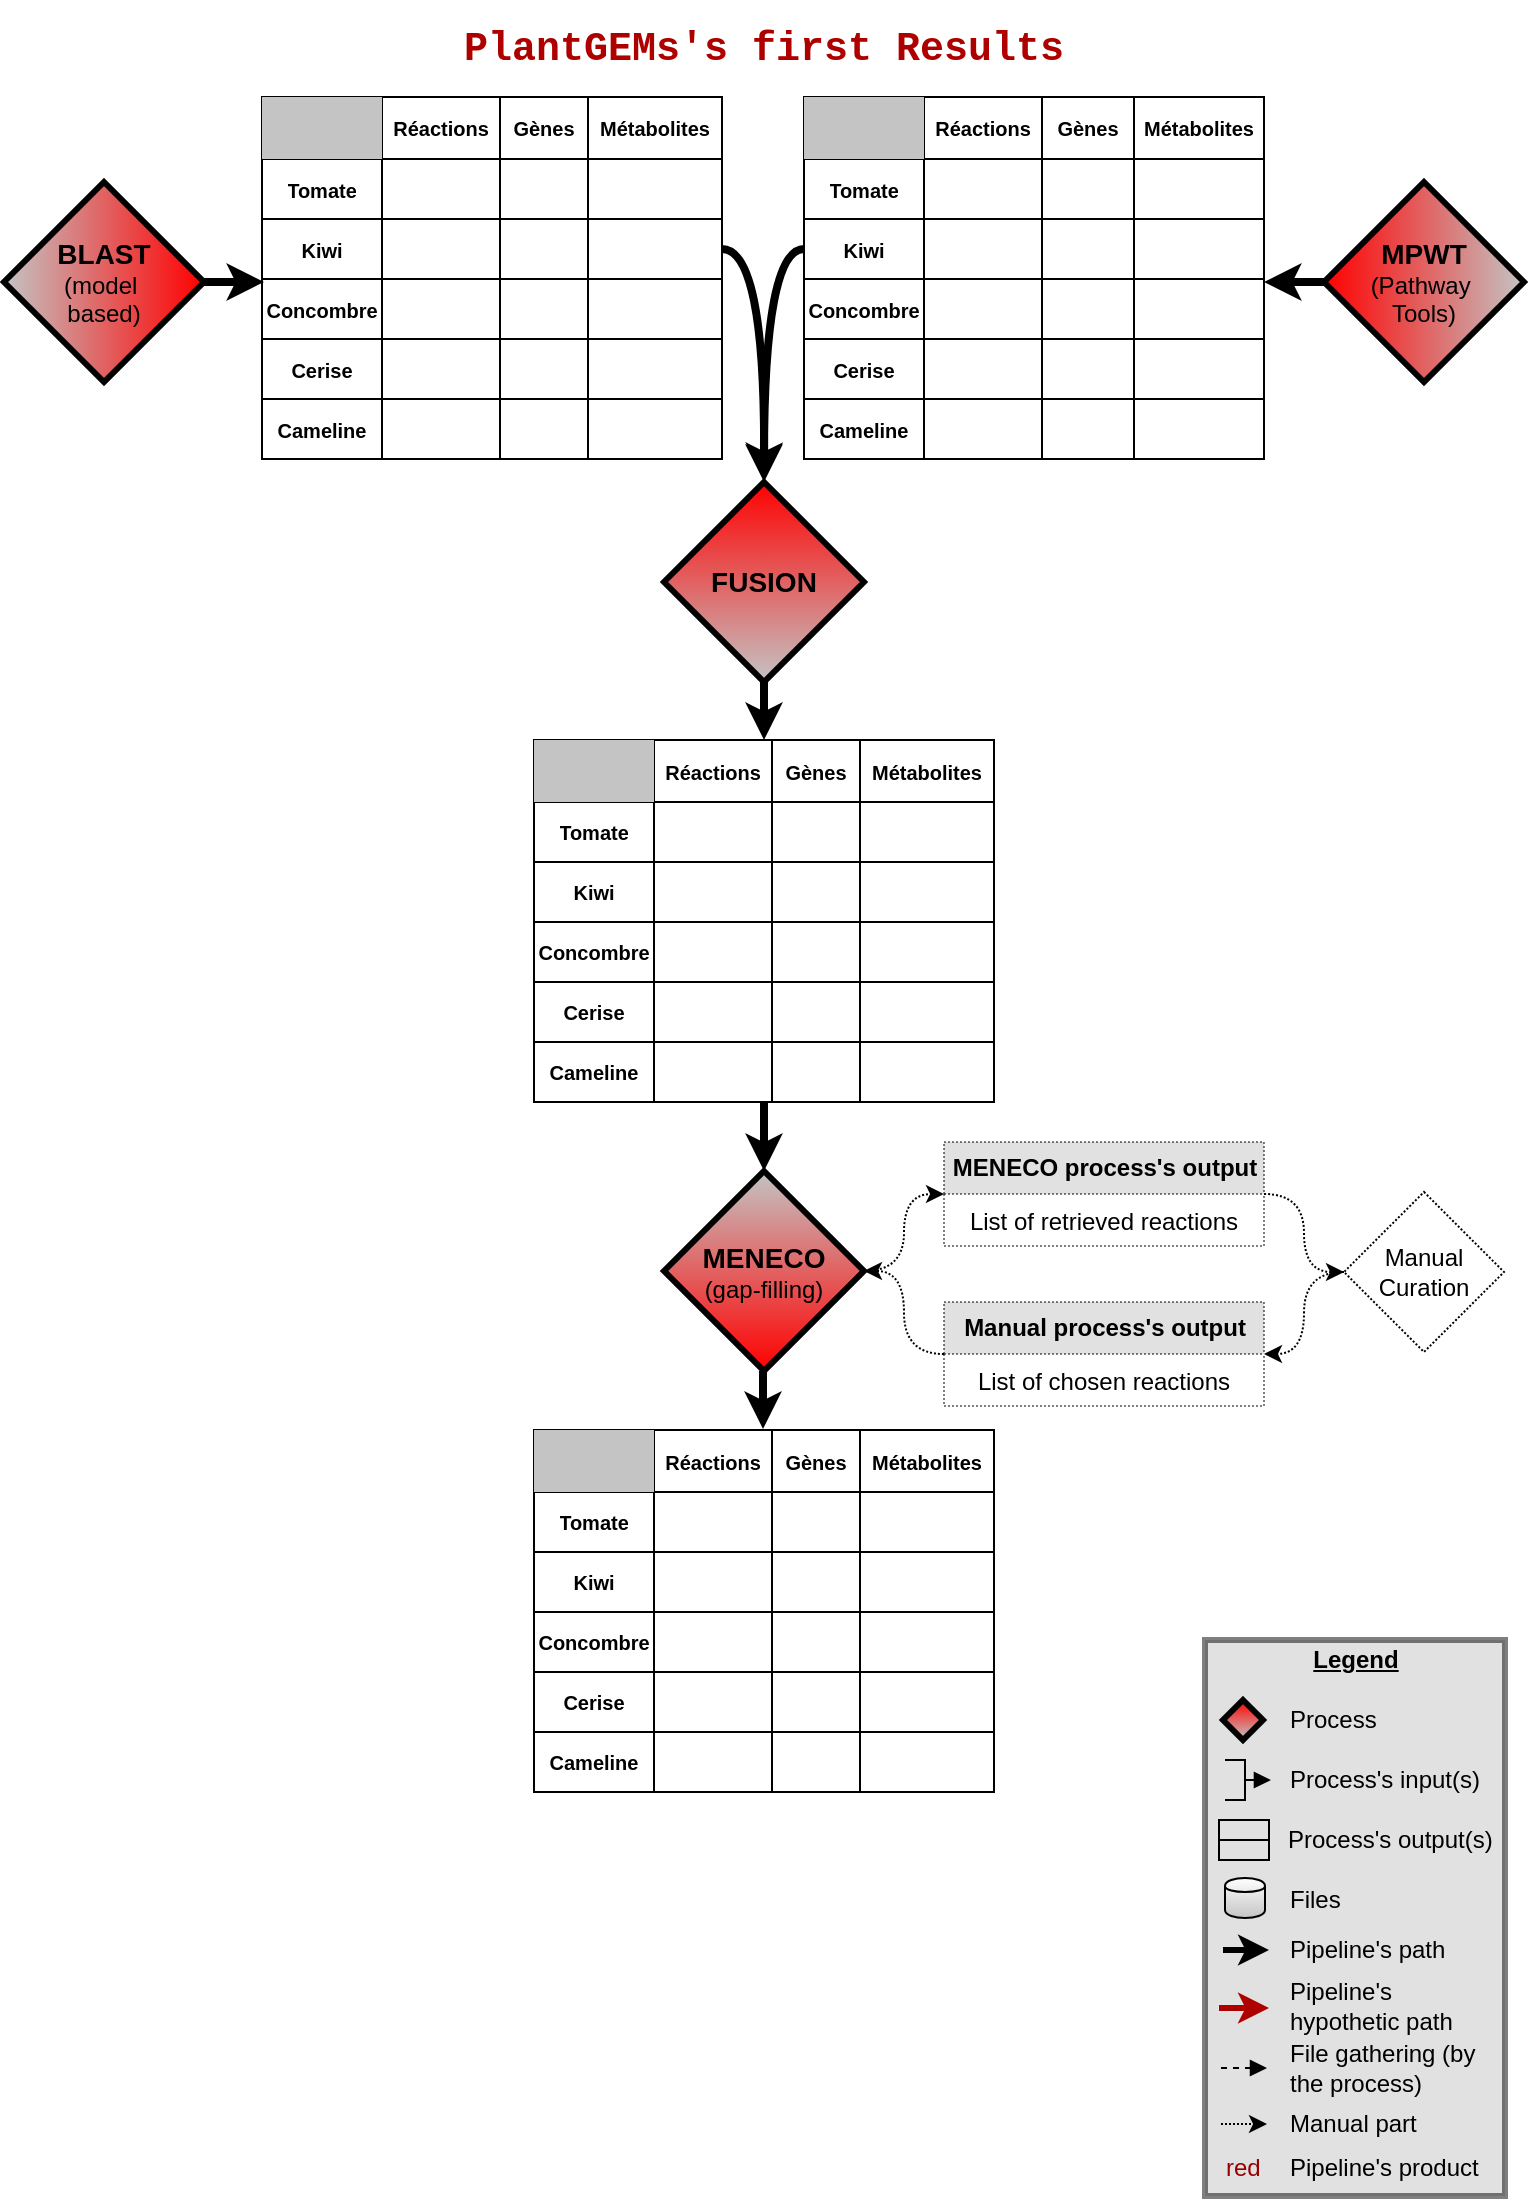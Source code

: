 <mxfile version="13.6.4" type="github">
  <diagram id="JveY3QWZHjiY71MnFOfb" name="Page-1">
    <mxGraphModel dx="1422" dy="723" grid="1" gridSize="10" guides="1" tooltips="1" connect="1" arrows="1" fold="1" page="1" pageScale="1" pageWidth="827" pageHeight="1169" math="0" shadow="0">
      <root>
        <mxCell id="0" />
        <mxCell id="1" parent="0" />
        <mxCell id="GCRvmyEsP8-aKzz3nm86-93" value="" style="shape=table;html=1;whiteSpace=wrap;startSize=0;container=1;collapsible=0;childLayout=tableLayout;fontSize=10;fontStyle=1" vertex="1" parent="1">
          <mxGeometry x="169" y="58.5" width="230" height="181" as="geometry" />
        </mxCell>
        <mxCell id="GCRvmyEsP8-aKzz3nm86-94" value="" style="shape=partialRectangle;html=1;whiteSpace=wrap;collapsible=0;dropTarget=0;pointerEvents=0;fillColor=none;top=0;left=0;bottom=0;right=0;points=[[0,0.5],[1,0.5]];portConstraint=eastwest;fontSize=10;fontStyle=1" vertex="1" parent="GCRvmyEsP8-aKzz3nm86-93">
          <mxGeometry width="230" height="31" as="geometry" />
        </mxCell>
        <mxCell id="GCRvmyEsP8-aKzz3nm86-95" value="" style="shape=partialRectangle;html=1;whiteSpace=wrap;connectable=0;overflow=hidden;top=0;left=0;bottom=0;right=0;fillColor=#C4C4C4;fontSize=10;fontStyle=1" vertex="1" parent="GCRvmyEsP8-aKzz3nm86-94">
          <mxGeometry width="60" height="31" as="geometry" />
        </mxCell>
        <mxCell id="GCRvmyEsP8-aKzz3nm86-96" value="Réactions" style="shape=partialRectangle;html=1;whiteSpace=wrap;connectable=0;overflow=hidden;fillColor=none;top=0;left=0;bottom=0;right=0;fontSize=10;fontStyle=1" vertex="1" parent="GCRvmyEsP8-aKzz3nm86-94">
          <mxGeometry x="60" width="59" height="31" as="geometry" />
        </mxCell>
        <mxCell id="GCRvmyEsP8-aKzz3nm86-97" value="Gènes" style="shape=partialRectangle;html=1;whiteSpace=wrap;connectable=0;overflow=hidden;fillColor=none;top=0;left=0;bottom=0;right=0;fontSize=10;fontStyle=1" vertex="1" parent="GCRvmyEsP8-aKzz3nm86-94">
          <mxGeometry x="119" width="44" height="31" as="geometry" />
        </mxCell>
        <mxCell id="GCRvmyEsP8-aKzz3nm86-98" value="Métabolites" style="shape=partialRectangle;html=1;whiteSpace=wrap;connectable=0;overflow=hidden;fillColor=none;top=0;left=0;bottom=0;right=0;fontSize=10;fontStyle=1" vertex="1" parent="GCRvmyEsP8-aKzz3nm86-94">
          <mxGeometry x="163" width="67" height="31" as="geometry" />
        </mxCell>
        <mxCell id="GCRvmyEsP8-aKzz3nm86-99" value="" style="shape=partialRectangle;html=1;whiteSpace=wrap;collapsible=0;dropTarget=0;pointerEvents=0;fillColor=none;top=0;left=0;bottom=0;right=0;points=[[0,0.5],[1,0.5]];portConstraint=eastwest;fontSize=10;fontStyle=1" vertex="1" parent="GCRvmyEsP8-aKzz3nm86-93">
          <mxGeometry y="31" width="230" height="30" as="geometry" />
        </mxCell>
        <mxCell id="GCRvmyEsP8-aKzz3nm86-100" value="Tomate" style="shape=partialRectangle;html=1;whiteSpace=wrap;connectable=0;overflow=hidden;fillColor=none;top=0;left=0;bottom=0;right=0;fontSize=10;fontStyle=1" vertex="1" parent="GCRvmyEsP8-aKzz3nm86-99">
          <mxGeometry width="60" height="30" as="geometry" />
        </mxCell>
        <mxCell id="GCRvmyEsP8-aKzz3nm86-101" value="" style="shape=partialRectangle;html=1;whiteSpace=wrap;connectable=0;overflow=hidden;fillColor=none;top=0;left=0;bottom=0;right=0;fontSize=10;fontStyle=1" vertex="1" parent="GCRvmyEsP8-aKzz3nm86-99">
          <mxGeometry x="60" width="59" height="30" as="geometry" />
        </mxCell>
        <mxCell id="GCRvmyEsP8-aKzz3nm86-102" value="" style="shape=partialRectangle;html=1;whiteSpace=wrap;connectable=0;overflow=hidden;fillColor=none;top=0;left=0;bottom=0;right=0;fontSize=10;fontStyle=1" vertex="1" parent="GCRvmyEsP8-aKzz3nm86-99">
          <mxGeometry x="119" width="44" height="30" as="geometry" />
        </mxCell>
        <mxCell id="GCRvmyEsP8-aKzz3nm86-103" value="" style="shape=partialRectangle;html=1;whiteSpace=wrap;connectable=0;overflow=hidden;fillColor=none;top=0;left=0;bottom=0;right=0;fontSize=10;fontStyle=1" vertex="1" parent="GCRvmyEsP8-aKzz3nm86-99">
          <mxGeometry x="163" width="67" height="30" as="geometry" />
        </mxCell>
        <mxCell id="GCRvmyEsP8-aKzz3nm86-104" value="" style="shape=partialRectangle;html=1;whiteSpace=wrap;collapsible=0;dropTarget=0;pointerEvents=0;fillColor=none;top=0;left=0;bottom=0;right=0;points=[[0,0.5],[1,0.5]];portConstraint=eastwest;fontSize=10;fontStyle=1" vertex="1" parent="GCRvmyEsP8-aKzz3nm86-93">
          <mxGeometry y="61" width="230" height="30" as="geometry" />
        </mxCell>
        <mxCell id="GCRvmyEsP8-aKzz3nm86-105" value="Kiwi" style="shape=partialRectangle;html=1;whiteSpace=wrap;connectable=0;overflow=hidden;fillColor=none;top=0;left=0;bottom=0;right=0;fontSize=10;fontStyle=1" vertex="1" parent="GCRvmyEsP8-aKzz3nm86-104">
          <mxGeometry width="60" height="30" as="geometry" />
        </mxCell>
        <mxCell id="GCRvmyEsP8-aKzz3nm86-106" value="" style="shape=partialRectangle;html=1;whiteSpace=wrap;connectable=0;overflow=hidden;fillColor=none;top=0;left=0;bottom=0;right=0;fontSize=10;fontStyle=1" vertex="1" parent="GCRvmyEsP8-aKzz3nm86-104">
          <mxGeometry x="60" width="59" height="30" as="geometry" />
        </mxCell>
        <mxCell id="GCRvmyEsP8-aKzz3nm86-107" value="" style="shape=partialRectangle;html=1;whiteSpace=wrap;connectable=0;overflow=hidden;fillColor=none;top=0;left=0;bottom=0;right=0;fontSize=10;fontStyle=1" vertex="1" parent="GCRvmyEsP8-aKzz3nm86-104">
          <mxGeometry x="119" width="44" height="30" as="geometry" />
        </mxCell>
        <mxCell id="GCRvmyEsP8-aKzz3nm86-108" value="" style="shape=partialRectangle;html=1;whiteSpace=wrap;connectable=0;overflow=hidden;fillColor=none;top=0;left=0;bottom=0;right=0;fontSize=10;fontStyle=1" vertex="1" parent="GCRvmyEsP8-aKzz3nm86-104">
          <mxGeometry x="163" width="67" height="30" as="geometry" />
        </mxCell>
        <mxCell id="GCRvmyEsP8-aKzz3nm86-109" value="" style="shape=partialRectangle;html=1;whiteSpace=wrap;collapsible=0;dropTarget=0;pointerEvents=0;fillColor=none;top=0;left=0;bottom=0;right=0;points=[[0,0.5],[1,0.5]];portConstraint=eastwest;fontSize=10;fontStyle=1" vertex="1" parent="GCRvmyEsP8-aKzz3nm86-93">
          <mxGeometry y="91" width="230" height="30" as="geometry" />
        </mxCell>
        <mxCell id="GCRvmyEsP8-aKzz3nm86-110" value="Concombre" style="shape=partialRectangle;html=1;whiteSpace=wrap;connectable=0;overflow=hidden;fillColor=none;top=0;left=0;bottom=0;right=0;fontSize=10;fontStyle=1" vertex="1" parent="GCRvmyEsP8-aKzz3nm86-109">
          <mxGeometry width="60" height="30" as="geometry" />
        </mxCell>
        <mxCell id="GCRvmyEsP8-aKzz3nm86-111" value="" style="shape=partialRectangle;html=1;whiteSpace=wrap;connectable=0;overflow=hidden;fillColor=none;top=0;left=0;bottom=0;right=0;fontSize=10;fontStyle=1" vertex="1" parent="GCRvmyEsP8-aKzz3nm86-109">
          <mxGeometry x="60" width="59" height="30" as="geometry" />
        </mxCell>
        <mxCell id="GCRvmyEsP8-aKzz3nm86-112" value="" style="shape=partialRectangle;html=1;whiteSpace=wrap;connectable=0;overflow=hidden;fillColor=none;top=0;left=0;bottom=0;right=0;fontSize=10;fontStyle=1" vertex="1" parent="GCRvmyEsP8-aKzz3nm86-109">
          <mxGeometry x="119" width="44" height="30" as="geometry" />
        </mxCell>
        <mxCell id="GCRvmyEsP8-aKzz3nm86-113" value="" style="shape=partialRectangle;html=1;whiteSpace=wrap;connectable=0;overflow=hidden;fillColor=none;top=0;left=0;bottom=0;right=0;fontSize=10;fontStyle=1" vertex="1" parent="GCRvmyEsP8-aKzz3nm86-109">
          <mxGeometry x="163" width="67" height="30" as="geometry" />
        </mxCell>
        <mxCell id="GCRvmyEsP8-aKzz3nm86-114" value="" style="shape=partialRectangle;html=1;whiteSpace=wrap;collapsible=0;dropTarget=0;pointerEvents=0;fillColor=none;top=0;left=0;bottom=0;right=0;points=[[0,0.5],[1,0.5]];portConstraint=eastwest;fontSize=10;fontStyle=1" vertex="1" parent="GCRvmyEsP8-aKzz3nm86-93">
          <mxGeometry y="121" width="230" height="30" as="geometry" />
        </mxCell>
        <mxCell id="GCRvmyEsP8-aKzz3nm86-115" value="Cerise" style="shape=partialRectangle;html=1;whiteSpace=wrap;connectable=0;overflow=hidden;fillColor=none;top=0;left=0;bottom=0;right=0;fontSize=10;fontStyle=1" vertex="1" parent="GCRvmyEsP8-aKzz3nm86-114">
          <mxGeometry width="60" height="30" as="geometry" />
        </mxCell>
        <mxCell id="GCRvmyEsP8-aKzz3nm86-116" value="" style="shape=partialRectangle;html=1;whiteSpace=wrap;connectable=0;overflow=hidden;fillColor=none;top=0;left=0;bottom=0;right=0;fontSize=10;fontStyle=1" vertex="1" parent="GCRvmyEsP8-aKzz3nm86-114">
          <mxGeometry x="60" width="59" height="30" as="geometry" />
        </mxCell>
        <mxCell id="GCRvmyEsP8-aKzz3nm86-117" value="" style="shape=partialRectangle;html=1;whiteSpace=wrap;connectable=0;overflow=hidden;fillColor=none;top=0;left=0;bottom=0;right=0;fontSize=10;fontStyle=1" vertex="1" parent="GCRvmyEsP8-aKzz3nm86-114">
          <mxGeometry x="119" width="44" height="30" as="geometry" />
        </mxCell>
        <mxCell id="GCRvmyEsP8-aKzz3nm86-118" value="" style="shape=partialRectangle;html=1;whiteSpace=wrap;connectable=0;overflow=hidden;fillColor=none;top=0;left=0;bottom=0;right=0;fontSize=10;fontStyle=1" vertex="1" parent="GCRvmyEsP8-aKzz3nm86-114">
          <mxGeometry x="163" width="67" height="30" as="geometry" />
        </mxCell>
        <mxCell id="GCRvmyEsP8-aKzz3nm86-119" value="" style="shape=partialRectangle;html=1;whiteSpace=wrap;collapsible=0;dropTarget=0;pointerEvents=0;fillColor=none;top=0;left=0;bottom=0;right=0;points=[[0,0.5],[1,0.5]];portConstraint=eastwest;fontSize=10;fontStyle=1" vertex="1" parent="GCRvmyEsP8-aKzz3nm86-93">
          <mxGeometry y="151" width="230" height="30" as="geometry" />
        </mxCell>
        <mxCell id="GCRvmyEsP8-aKzz3nm86-120" value="Cameline" style="shape=partialRectangle;html=1;whiteSpace=wrap;connectable=0;overflow=hidden;fillColor=none;top=0;left=0;bottom=0;right=0;fontSize=10;fontStyle=1" vertex="1" parent="GCRvmyEsP8-aKzz3nm86-119">
          <mxGeometry width="60" height="30" as="geometry" />
        </mxCell>
        <mxCell id="GCRvmyEsP8-aKzz3nm86-121" value="" style="shape=partialRectangle;html=1;whiteSpace=wrap;connectable=0;overflow=hidden;fillColor=none;top=0;left=0;bottom=0;right=0;fontSize=10;fontStyle=1" vertex="1" parent="GCRvmyEsP8-aKzz3nm86-119">
          <mxGeometry x="60" width="59" height="30" as="geometry" />
        </mxCell>
        <mxCell id="GCRvmyEsP8-aKzz3nm86-122" value="" style="shape=partialRectangle;html=1;whiteSpace=wrap;connectable=0;overflow=hidden;fillColor=none;top=0;left=0;bottom=0;right=0;fontSize=10;fontStyle=1" vertex="1" parent="GCRvmyEsP8-aKzz3nm86-119">
          <mxGeometry x="119" width="44" height="30" as="geometry" />
        </mxCell>
        <mxCell id="GCRvmyEsP8-aKzz3nm86-123" value="" style="shape=partialRectangle;html=1;whiteSpace=wrap;connectable=0;overflow=hidden;fillColor=none;top=0;left=0;bottom=0;right=0;fontSize=10;fontStyle=1" vertex="1" parent="GCRvmyEsP8-aKzz3nm86-119">
          <mxGeometry x="163" width="67" height="30" as="geometry" />
        </mxCell>
        <mxCell id="GCRvmyEsP8-aKzz3nm86-155" value="" style="shape=table;html=1;whiteSpace=wrap;startSize=0;container=1;collapsible=0;childLayout=tableLayout;fontSize=10;fontStyle=1" vertex="1" parent="1">
          <mxGeometry x="440" y="58.5" width="230" height="181" as="geometry" />
        </mxCell>
        <mxCell id="GCRvmyEsP8-aKzz3nm86-156" value="" style="shape=partialRectangle;html=1;whiteSpace=wrap;collapsible=0;dropTarget=0;pointerEvents=0;fillColor=none;top=0;left=0;bottom=0;right=0;points=[[0,0.5],[1,0.5]];portConstraint=eastwest;fontSize=10;fontStyle=1" vertex="1" parent="GCRvmyEsP8-aKzz3nm86-155">
          <mxGeometry width="230" height="31" as="geometry" />
        </mxCell>
        <mxCell id="GCRvmyEsP8-aKzz3nm86-157" value="" style="shape=partialRectangle;html=1;whiteSpace=wrap;connectable=0;overflow=hidden;top=0;left=0;bottom=0;right=0;fillColor=#C4C4C4;fontSize=10;fontStyle=1" vertex="1" parent="GCRvmyEsP8-aKzz3nm86-156">
          <mxGeometry width="60" height="31" as="geometry" />
        </mxCell>
        <mxCell id="GCRvmyEsP8-aKzz3nm86-158" value="Réactions" style="shape=partialRectangle;html=1;whiteSpace=wrap;connectable=0;overflow=hidden;fillColor=none;top=0;left=0;bottom=0;right=0;fontSize=10;fontStyle=1" vertex="1" parent="GCRvmyEsP8-aKzz3nm86-156">
          <mxGeometry x="60" width="59" height="31" as="geometry" />
        </mxCell>
        <mxCell id="GCRvmyEsP8-aKzz3nm86-159" value="Gènes" style="shape=partialRectangle;html=1;whiteSpace=wrap;connectable=0;overflow=hidden;fillColor=none;top=0;left=0;bottom=0;right=0;fontSize=10;fontStyle=1" vertex="1" parent="GCRvmyEsP8-aKzz3nm86-156">
          <mxGeometry x="119" width="46" height="31" as="geometry" />
        </mxCell>
        <mxCell id="GCRvmyEsP8-aKzz3nm86-160" value="Métabolites" style="shape=partialRectangle;html=1;whiteSpace=wrap;connectable=0;overflow=hidden;fillColor=none;top=0;left=0;bottom=0;right=0;fontSize=10;fontStyle=1" vertex="1" parent="GCRvmyEsP8-aKzz3nm86-156">
          <mxGeometry x="165" width="65" height="31" as="geometry" />
        </mxCell>
        <mxCell id="GCRvmyEsP8-aKzz3nm86-161" value="" style="shape=partialRectangle;html=1;whiteSpace=wrap;collapsible=0;dropTarget=0;pointerEvents=0;fillColor=none;top=0;left=0;bottom=0;right=0;points=[[0,0.5],[1,0.5]];portConstraint=eastwest;fontSize=10;fontStyle=1" vertex="1" parent="GCRvmyEsP8-aKzz3nm86-155">
          <mxGeometry y="31" width="230" height="30" as="geometry" />
        </mxCell>
        <mxCell id="GCRvmyEsP8-aKzz3nm86-162" value="Tomate" style="shape=partialRectangle;html=1;whiteSpace=wrap;connectable=0;overflow=hidden;fillColor=none;top=0;left=0;bottom=0;right=0;fontSize=10;fontStyle=1" vertex="1" parent="GCRvmyEsP8-aKzz3nm86-161">
          <mxGeometry width="60" height="30" as="geometry" />
        </mxCell>
        <mxCell id="GCRvmyEsP8-aKzz3nm86-163" value="" style="shape=partialRectangle;html=1;whiteSpace=wrap;connectable=0;overflow=hidden;fillColor=none;top=0;left=0;bottom=0;right=0;fontSize=10;fontStyle=1" vertex="1" parent="GCRvmyEsP8-aKzz3nm86-161">
          <mxGeometry x="60" width="59" height="30" as="geometry" />
        </mxCell>
        <mxCell id="GCRvmyEsP8-aKzz3nm86-164" value="" style="shape=partialRectangle;html=1;whiteSpace=wrap;connectable=0;overflow=hidden;fillColor=none;top=0;left=0;bottom=0;right=0;fontSize=10;fontStyle=1" vertex="1" parent="GCRvmyEsP8-aKzz3nm86-161">
          <mxGeometry x="119" width="46" height="30" as="geometry" />
        </mxCell>
        <mxCell id="GCRvmyEsP8-aKzz3nm86-165" value="" style="shape=partialRectangle;html=1;whiteSpace=wrap;connectable=0;overflow=hidden;fillColor=none;top=0;left=0;bottom=0;right=0;fontSize=10;fontStyle=1" vertex="1" parent="GCRvmyEsP8-aKzz3nm86-161">
          <mxGeometry x="165" width="65" height="30" as="geometry" />
        </mxCell>
        <mxCell id="GCRvmyEsP8-aKzz3nm86-166" value="" style="shape=partialRectangle;html=1;whiteSpace=wrap;collapsible=0;dropTarget=0;pointerEvents=0;fillColor=none;top=0;left=0;bottom=0;right=0;points=[[0,0.5],[1,0.5]];portConstraint=eastwest;fontSize=10;fontStyle=1" vertex="1" parent="GCRvmyEsP8-aKzz3nm86-155">
          <mxGeometry y="61" width="230" height="30" as="geometry" />
        </mxCell>
        <mxCell id="GCRvmyEsP8-aKzz3nm86-167" value="Kiwi" style="shape=partialRectangle;html=1;whiteSpace=wrap;connectable=0;overflow=hidden;fillColor=none;top=0;left=0;bottom=0;right=0;fontSize=10;fontStyle=1" vertex="1" parent="GCRvmyEsP8-aKzz3nm86-166">
          <mxGeometry width="60" height="30" as="geometry" />
        </mxCell>
        <mxCell id="GCRvmyEsP8-aKzz3nm86-168" value="" style="shape=partialRectangle;html=1;whiteSpace=wrap;connectable=0;overflow=hidden;fillColor=none;top=0;left=0;bottom=0;right=0;fontSize=10;fontStyle=1" vertex="1" parent="GCRvmyEsP8-aKzz3nm86-166">
          <mxGeometry x="60" width="59" height="30" as="geometry" />
        </mxCell>
        <mxCell id="GCRvmyEsP8-aKzz3nm86-169" value="" style="shape=partialRectangle;html=1;whiteSpace=wrap;connectable=0;overflow=hidden;fillColor=none;top=0;left=0;bottom=0;right=0;fontSize=10;fontStyle=1" vertex="1" parent="GCRvmyEsP8-aKzz3nm86-166">
          <mxGeometry x="119" width="46" height="30" as="geometry" />
        </mxCell>
        <mxCell id="GCRvmyEsP8-aKzz3nm86-170" value="" style="shape=partialRectangle;html=1;whiteSpace=wrap;connectable=0;overflow=hidden;fillColor=none;top=0;left=0;bottom=0;right=0;fontSize=10;fontStyle=1" vertex="1" parent="GCRvmyEsP8-aKzz3nm86-166">
          <mxGeometry x="165" width="65" height="30" as="geometry" />
        </mxCell>
        <mxCell id="GCRvmyEsP8-aKzz3nm86-171" value="" style="shape=partialRectangle;html=1;whiteSpace=wrap;collapsible=0;dropTarget=0;pointerEvents=0;fillColor=none;top=0;left=0;bottom=0;right=0;points=[[0,0.5],[1,0.5]];portConstraint=eastwest;fontSize=10;fontStyle=1" vertex="1" parent="GCRvmyEsP8-aKzz3nm86-155">
          <mxGeometry y="91" width="230" height="30" as="geometry" />
        </mxCell>
        <mxCell id="GCRvmyEsP8-aKzz3nm86-172" value="Concombre" style="shape=partialRectangle;html=1;whiteSpace=wrap;connectable=0;overflow=hidden;fillColor=none;top=0;left=0;bottom=0;right=0;fontSize=10;fontStyle=1" vertex="1" parent="GCRvmyEsP8-aKzz3nm86-171">
          <mxGeometry width="60" height="30" as="geometry" />
        </mxCell>
        <mxCell id="GCRvmyEsP8-aKzz3nm86-173" value="" style="shape=partialRectangle;html=1;whiteSpace=wrap;connectable=0;overflow=hidden;fillColor=none;top=0;left=0;bottom=0;right=0;fontSize=10;fontStyle=1" vertex="1" parent="GCRvmyEsP8-aKzz3nm86-171">
          <mxGeometry x="60" width="59" height="30" as="geometry" />
        </mxCell>
        <mxCell id="GCRvmyEsP8-aKzz3nm86-174" value="" style="shape=partialRectangle;html=1;whiteSpace=wrap;connectable=0;overflow=hidden;fillColor=none;top=0;left=0;bottom=0;right=0;fontSize=10;fontStyle=1" vertex="1" parent="GCRvmyEsP8-aKzz3nm86-171">
          <mxGeometry x="119" width="46" height="30" as="geometry" />
        </mxCell>
        <mxCell id="GCRvmyEsP8-aKzz3nm86-175" value="" style="shape=partialRectangle;html=1;whiteSpace=wrap;connectable=0;overflow=hidden;fillColor=none;top=0;left=0;bottom=0;right=0;fontSize=10;fontStyle=1" vertex="1" parent="GCRvmyEsP8-aKzz3nm86-171">
          <mxGeometry x="165" width="65" height="30" as="geometry" />
        </mxCell>
        <mxCell id="GCRvmyEsP8-aKzz3nm86-176" value="" style="shape=partialRectangle;html=1;whiteSpace=wrap;collapsible=0;dropTarget=0;pointerEvents=0;fillColor=none;top=0;left=0;bottom=0;right=0;points=[[0,0.5],[1,0.5]];portConstraint=eastwest;fontSize=10;fontStyle=1" vertex="1" parent="GCRvmyEsP8-aKzz3nm86-155">
          <mxGeometry y="121" width="230" height="30" as="geometry" />
        </mxCell>
        <mxCell id="GCRvmyEsP8-aKzz3nm86-177" value="Cerise" style="shape=partialRectangle;html=1;whiteSpace=wrap;connectable=0;overflow=hidden;fillColor=none;top=0;left=0;bottom=0;right=0;fontSize=10;fontStyle=1" vertex="1" parent="GCRvmyEsP8-aKzz3nm86-176">
          <mxGeometry width="60" height="30" as="geometry" />
        </mxCell>
        <mxCell id="GCRvmyEsP8-aKzz3nm86-178" value="" style="shape=partialRectangle;html=1;whiteSpace=wrap;connectable=0;overflow=hidden;fillColor=none;top=0;left=0;bottom=0;right=0;fontSize=10;fontStyle=1" vertex="1" parent="GCRvmyEsP8-aKzz3nm86-176">
          <mxGeometry x="60" width="59" height="30" as="geometry" />
        </mxCell>
        <mxCell id="GCRvmyEsP8-aKzz3nm86-179" value="" style="shape=partialRectangle;html=1;whiteSpace=wrap;connectable=0;overflow=hidden;fillColor=none;top=0;left=0;bottom=0;right=0;fontSize=10;fontStyle=1" vertex="1" parent="GCRvmyEsP8-aKzz3nm86-176">
          <mxGeometry x="119" width="46" height="30" as="geometry" />
        </mxCell>
        <mxCell id="GCRvmyEsP8-aKzz3nm86-180" value="" style="shape=partialRectangle;html=1;whiteSpace=wrap;connectable=0;overflow=hidden;fillColor=none;top=0;left=0;bottom=0;right=0;fontSize=10;fontStyle=1" vertex="1" parent="GCRvmyEsP8-aKzz3nm86-176">
          <mxGeometry x="165" width="65" height="30" as="geometry" />
        </mxCell>
        <mxCell id="GCRvmyEsP8-aKzz3nm86-181" value="" style="shape=partialRectangle;html=1;whiteSpace=wrap;collapsible=0;dropTarget=0;pointerEvents=0;fillColor=none;top=0;left=0;bottom=0;right=0;points=[[0,0.5],[1,0.5]];portConstraint=eastwest;fontSize=10;fontStyle=1" vertex="1" parent="GCRvmyEsP8-aKzz3nm86-155">
          <mxGeometry y="151" width="230" height="30" as="geometry" />
        </mxCell>
        <mxCell id="GCRvmyEsP8-aKzz3nm86-182" value="Cameline" style="shape=partialRectangle;html=1;whiteSpace=wrap;connectable=0;overflow=hidden;fillColor=none;top=0;left=0;bottom=0;right=0;fontSize=10;fontStyle=1" vertex="1" parent="GCRvmyEsP8-aKzz3nm86-181">
          <mxGeometry width="60" height="30" as="geometry" />
        </mxCell>
        <mxCell id="GCRvmyEsP8-aKzz3nm86-183" value="" style="shape=partialRectangle;html=1;whiteSpace=wrap;connectable=0;overflow=hidden;fillColor=none;top=0;left=0;bottom=0;right=0;fontSize=10;fontStyle=1" vertex="1" parent="GCRvmyEsP8-aKzz3nm86-181">
          <mxGeometry x="60" width="59" height="30" as="geometry" />
        </mxCell>
        <mxCell id="GCRvmyEsP8-aKzz3nm86-184" value="" style="shape=partialRectangle;html=1;whiteSpace=wrap;connectable=0;overflow=hidden;fillColor=none;top=0;left=0;bottom=0;right=0;fontSize=10;fontStyle=1" vertex="1" parent="GCRvmyEsP8-aKzz3nm86-181">
          <mxGeometry x="119" width="46" height="30" as="geometry" />
        </mxCell>
        <mxCell id="GCRvmyEsP8-aKzz3nm86-185" value="" style="shape=partialRectangle;html=1;whiteSpace=wrap;connectable=0;overflow=hidden;fillColor=none;top=0;left=0;bottom=0;right=0;fontSize=10;fontStyle=1" vertex="1" parent="GCRvmyEsP8-aKzz3nm86-181">
          <mxGeometry x="165" width="65" height="30" as="geometry" />
        </mxCell>
        <mxCell id="GCRvmyEsP8-aKzz3nm86-1" value="&lt;font color=&quot;#000000&quot;&gt;&lt;b&gt;&lt;u&gt;Legend&lt;br&gt;&lt;br&gt;&lt;/u&gt;&lt;/b&gt;&lt;br&gt;&lt;br&gt;&lt;br&gt;&lt;br&gt;&lt;br&gt;&lt;br&gt;&lt;br&gt;&lt;br&gt;&lt;br&gt;&lt;br&gt;&lt;/font&gt;&lt;div style=&quot;text-align: left&quot;&gt;&lt;font color=&quot;#000000&quot;&gt;&lt;br&gt;&lt;/font&gt;&lt;/div&gt;&lt;div style=&quot;text-align: left&quot;&gt;&lt;font color=&quot;#000000&quot;&gt;&lt;br&gt;&lt;/font&gt;&lt;/div&gt;&lt;div style=&quot;text-align: left&quot;&gt;&lt;font color=&quot;#000000&quot;&gt;&lt;br&gt;&lt;/font&gt;&lt;/div&gt;&lt;div style=&quot;text-align: left&quot;&gt;&lt;font color=&quot;#000000&quot;&gt;&lt;br&gt;&lt;/font&gt;&lt;/div&gt;&lt;div style=&quot;text-align: left&quot;&gt;&lt;br&gt;&lt;/div&gt;&lt;div style=&quot;text-align: left&quot;&gt;&lt;br&gt;&lt;/div&gt;&lt;div style=&quot;text-align: left&quot;&gt;&lt;br&gt;&lt;/div&gt;" style="rounded=0;whiteSpace=wrap;html=1;labelBackgroundColor=none;strokeWidth=3;fontColor=#FFFFFF;align=center;shadow=0;opacity=50;gradientDirection=north;fillColor=#C4C4C4;" vertex="1" parent="1">
          <mxGeometry x="640.5" y="830" width="150" height="278" as="geometry" />
        </mxCell>
        <mxCell id="GCRvmyEsP8-aKzz3nm86-2" style="edgeStyle=orthogonalEdgeStyle;rounded=0;orthogonalLoop=1;jettySize=auto;html=1;strokeWidth=4;" edge="1" parent="1" source="GCRvmyEsP8-aKzz3nm86-4">
          <mxGeometry relative="1" as="geometry">
            <mxPoint x="170" y="151" as="targetPoint" />
          </mxGeometry>
        </mxCell>
        <mxCell id="GCRvmyEsP8-aKzz3nm86-4" value="&lt;b&gt;&lt;font style=&quot;font-size: 14px&quot;&gt;BLAST&lt;/font&gt;&lt;/b&gt;&lt;br&gt;&lt;font style=&quot;font-size: 12px&quot;&gt;(model&amp;nbsp;&lt;br&gt;based)&lt;/font&gt;" style="rhombus;labelBorderColor=none;labelBackgroundColor=none;whiteSpace=wrap;html=1;strokeWidth=3;gradientDirection=west;gradientColor=#C4C4C4;fillColor=#FF0000;" vertex="1" parent="1">
          <mxGeometry x="40" y="101" width="100" height="100" as="geometry" />
        </mxCell>
        <mxCell id="GCRvmyEsP8-aKzz3nm86-6" value="&lt;b&gt;&lt;font style=&quot;font-size: 14px&quot;&gt;MPWT&lt;/font&gt;&lt;/b&gt;&lt;br&gt;(Pathway&amp;nbsp;&lt;br&gt;Tools)" style="rhombus;whiteSpace=wrap;html=1;strokeWidth=3;gradientDirection=east;fillColor=#FF0000;gradientColor=#C4C4C4;" vertex="1" parent="1">
          <mxGeometry x="700" y="101" width="100" height="100" as="geometry" />
        </mxCell>
        <mxCell id="GCRvmyEsP8-aKzz3nm86-7" style="edgeStyle=orthogonalEdgeStyle;curved=1;orthogonalLoop=1;jettySize=auto;html=1;startArrow=none;startFill=0;fontColor=#6F0000;strokeWidth=4;" edge="1" parent="1" source="GCRvmyEsP8-aKzz3nm86-8">
          <mxGeometry relative="1" as="geometry">
            <mxPoint x="420" y="380" as="targetPoint" />
          </mxGeometry>
        </mxCell>
        <mxCell id="GCRvmyEsP8-aKzz3nm86-8" value="&lt;b&gt;&lt;font style=&quot;font-size: 14px&quot;&gt;FUSION&lt;/font&gt;&lt;/b&gt;" style="rhombus;whiteSpace=wrap;html=1;strokeWidth=3;fillColor=#FF0000;gradientColor=#C4C4C4;" vertex="1" parent="1">
          <mxGeometry x="370" y="251" width="100" height="100" as="geometry" />
        </mxCell>
        <mxCell id="GCRvmyEsP8-aKzz3nm86-10" style="edgeStyle=orthogonalEdgeStyle;curved=1;orthogonalLoop=1;jettySize=auto;html=1;entryX=0;entryY=0.5;entryDx=0;entryDy=0;startArrow=none;startFill=0;fontColor=#FFFFFF;dashed=1;dashPattern=1 1;" edge="1" parent="1" source="GCRvmyEsP8-aKzz3nm86-11" target="GCRvmyEsP8-aKzz3nm86-48">
          <mxGeometry relative="1" as="geometry" />
        </mxCell>
        <mxCell id="GCRvmyEsP8-aKzz3nm86-11" value="&lt;b&gt;&lt;font style=&quot;font-size: 14px&quot;&gt;MENECO&lt;/font&gt;&lt;/b&gt;&lt;br&gt;(gap-filling)" style="rhombus;whiteSpace=wrap;html=1;rounded=0;strokeWidth=3;gradientDirection=north;gradientColor=#C4C4C4;fillColor=#FF0000;" vertex="1" parent="1">
          <mxGeometry x="370" y="595.5" width="100" height="100" as="geometry" />
        </mxCell>
        <mxCell id="GCRvmyEsP8-aKzz3nm86-12" style="edgeStyle=orthogonalEdgeStyle;curved=1;orthogonalLoop=1;jettySize=auto;html=1;exitX=0;exitY=0.5;exitDx=0;exitDy=0;entryX=1;entryY=0.5;entryDx=0;entryDy=0;startArrow=none;startFill=0;fontColor=#FFFFFF;dashed=1;dashPattern=1 1;" edge="1" parent="1" source="GCRvmyEsP8-aKzz3nm86-13" target="GCRvmyEsP8-aKzz3nm86-51">
          <mxGeometry relative="1" as="geometry" />
        </mxCell>
        <mxCell id="GCRvmyEsP8-aKzz3nm86-13" value="Manual Curation" style="rhombus;whiteSpace=wrap;html=1;gradientColor=none;fillColor=none;dashed=1;dashPattern=1 1;" vertex="1" parent="1">
          <mxGeometry x="710" y="606" width="80" height="80" as="geometry" />
        </mxCell>
        <mxCell id="GCRvmyEsP8-aKzz3nm86-27" style="edgeStyle=orthogonalEdgeStyle;curved=1;orthogonalLoop=1;jettySize=auto;html=1;entryX=0.5;entryY=0;entryDx=0;entryDy=0;startArrow=none;startFill=0;fillColor=#a20025;strokeWidth=4;fontColor=#AF0000;" edge="1" parent="1" target="GCRvmyEsP8-aKzz3nm86-11">
          <mxGeometry relative="1" as="geometry">
            <mxPoint x="420" y="560" as="sourcePoint" />
          </mxGeometry>
        </mxCell>
        <mxCell id="GCRvmyEsP8-aKzz3nm86-38" style="edgeStyle=orthogonalEdgeStyle;curved=1;orthogonalLoop=1;jettySize=auto;html=1;exitX=0;exitY=0.5;exitDx=0;exitDy=0;entryX=0.5;entryY=0;entryDx=0;entryDy=0;startArrow=none;startFill=0;fontColor=#6F0000;fillColor=#a20025;strokeWidth=4;" edge="1" parent="1" source="GCRvmyEsP8-aKzz3nm86-166" target="GCRvmyEsP8-aKzz3nm86-8">
          <mxGeometry relative="1" as="geometry">
            <mxPoint x="500" y="151" as="sourcePoint" />
          </mxGeometry>
        </mxCell>
        <mxCell id="GCRvmyEsP8-aKzz3nm86-47" style="edgeStyle=orthogonalEdgeStyle;curved=1;orthogonalLoop=1;jettySize=auto;html=1;entryX=0;entryY=0.5;entryDx=0;entryDy=0;startArrow=none;startFill=0;fontColor=#FFFFFF;dashed=1;dashPattern=1 1;" edge="1" parent="1" source="GCRvmyEsP8-aKzz3nm86-48" target="GCRvmyEsP8-aKzz3nm86-13">
          <mxGeometry relative="1" as="geometry" />
        </mxCell>
        <mxCell id="GCRvmyEsP8-aKzz3nm86-50" style="edgeStyle=orthogonalEdgeStyle;curved=1;orthogonalLoop=1;jettySize=auto;html=1;startArrow=none;startFill=0;fontColor=#FFFFFF;dashed=1;dashPattern=1 1;" edge="1" parent="1" source="GCRvmyEsP8-aKzz3nm86-51" target="GCRvmyEsP8-aKzz3nm86-11">
          <mxGeometry relative="1" as="geometry" />
        </mxCell>
        <mxCell id="GCRvmyEsP8-aKzz3nm86-56" style="edgeStyle=orthogonalEdgeStyle;rounded=0;orthogonalLoop=1;jettySize=auto;html=1;exitX=0;exitY=0.5;exitDx=0;exitDy=0;exitPerimeter=0;startArrow=none;startFill=0;endArrow=block;endFill=1;strokeColor=#000000;strokeWidth=1;fontFamily=Courier New;fontSize=10;fontColor=#000000;entryX=-0.064;entryY=0.5;entryDx=0;entryDy=0;entryPerimeter=0;" edge="1" parent="1" source="GCRvmyEsP8-aKzz3nm86-57" target="GCRvmyEsP8-aKzz3nm86-58">
          <mxGeometry relative="1" as="geometry" />
        </mxCell>
        <mxCell id="GCRvmyEsP8-aKzz3nm86-57" value="" style="strokeWidth=1;html=1;shape=mxgraph.flowchart.annotation_2;align=left;labelPosition=right;pointerEvents=1;direction=west;" vertex="1" parent="1">
          <mxGeometry x="650.5" y="890" width="20" height="20" as="geometry" />
        </mxCell>
        <mxCell id="GCRvmyEsP8-aKzz3nm86-58" value="Process&#39;s input(s)" style="text;html=1;align=left;verticalAlign=middle;resizable=0;points=[];autosize=1;" vertex="1" parent="1">
          <mxGeometry x="680.5" y="890" width="110" height="20" as="geometry" />
        </mxCell>
        <mxCell id="GCRvmyEsP8-aKzz3nm86-59" value="Process&#39;s output(s)" style="text;html=1;align=left;verticalAlign=middle;resizable=0;points=[];autosize=1;" vertex="1" parent="1">
          <mxGeometry x="680" y="920" width="120" height="20" as="geometry" />
        </mxCell>
        <mxCell id="GCRvmyEsP8-aKzz3nm86-60" value="" style="rhombus;whiteSpace=wrap;html=1;strokeWidth=3;fillColor=#FF0000;gradientColor=#C4C4C4;" vertex="1" parent="1">
          <mxGeometry x="649.5" y="860" width="20" height="20" as="geometry" />
        </mxCell>
        <mxCell id="GCRvmyEsP8-aKzz3nm86-61" value="Process" style="text;html=1;align=left;verticalAlign=middle;resizable=0;points=[];autosize=1;" vertex="1" parent="1">
          <mxGeometry x="680.5" y="860" width="60" height="20" as="geometry" />
        </mxCell>
        <mxCell id="GCRvmyEsP8-aKzz3nm86-62" value="" style="shape=cylinder;whiteSpace=wrap;html=1;boundedLbl=1;backgroundOutline=1;labelBackgroundColor=none;fontColor=#000000;align=left;gradientColor=#ffffff;fillColor=#C4C4C4;gradientDirection=north;" vertex="1" parent="1">
          <mxGeometry x="650.5" y="949" width="20" height="20" as="geometry" />
        </mxCell>
        <mxCell id="GCRvmyEsP8-aKzz3nm86-63" value="Files" style="text;html=1;align=left;verticalAlign=middle;resizable=0;points=[];autosize=1;" vertex="1" parent="1">
          <mxGeometry x="680.5" y="950" width="40" height="20" as="geometry" />
        </mxCell>
        <mxCell id="GCRvmyEsP8-aKzz3nm86-64" value="" style="endArrow=block;dashed=1;html=1;strokeWidth=1;fontColor=#FFFFFF;strokeColor=#000000;startArrow=none;startFill=0;endFill=1;" edge="1" parent="1">
          <mxGeometry width="50" height="50" relative="1" as="geometry">
            <mxPoint x="648.5" y="1044" as="sourcePoint" />
            <mxPoint x="671.5" y="1044" as="targetPoint" />
          </mxGeometry>
        </mxCell>
        <mxCell id="GCRvmyEsP8-aKzz3nm86-65" value="File gathering (by &lt;br&gt;the process)" style="text;html=1;align=left;verticalAlign=middle;resizable=0;points=[];autosize=1;" vertex="1" parent="1">
          <mxGeometry x="680.5" y="1029" width="110" height="30" as="geometry" />
        </mxCell>
        <mxCell id="GCRvmyEsP8-aKzz3nm86-191" value="" style="shape=table;html=1;whiteSpace=wrap;startSize=0;container=1;collapsible=0;childLayout=tableLayout;fontSize=10;fontStyle=1" vertex="1" parent="1">
          <mxGeometry x="305" y="380" width="230" height="181" as="geometry" />
        </mxCell>
        <mxCell id="GCRvmyEsP8-aKzz3nm86-192" value="" style="shape=partialRectangle;html=1;whiteSpace=wrap;collapsible=0;dropTarget=0;pointerEvents=0;fillColor=none;top=0;left=0;bottom=0;right=0;points=[[0,0.5],[1,0.5]];portConstraint=eastwest;fontSize=10;fontStyle=1" vertex="1" parent="GCRvmyEsP8-aKzz3nm86-191">
          <mxGeometry width="230" height="31" as="geometry" />
        </mxCell>
        <mxCell id="GCRvmyEsP8-aKzz3nm86-193" value="" style="shape=partialRectangle;html=1;whiteSpace=wrap;connectable=0;overflow=hidden;top=0;left=0;bottom=0;right=0;fillColor=#C4C4C4;fontSize=10;fontStyle=1" vertex="1" parent="GCRvmyEsP8-aKzz3nm86-192">
          <mxGeometry width="60" height="31" as="geometry" />
        </mxCell>
        <mxCell id="GCRvmyEsP8-aKzz3nm86-194" value="Réactions" style="shape=partialRectangle;html=1;whiteSpace=wrap;connectable=0;overflow=hidden;fillColor=none;top=0;left=0;bottom=0;right=0;fontSize=10;fontStyle=1" vertex="1" parent="GCRvmyEsP8-aKzz3nm86-192">
          <mxGeometry x="60" width="59" height="31" as="geometry" />
        </mxCell>
        <mxCell id="GCRvmyEsP8-aKzz3nm86-195" value="Gènes" style="shape=partialRectangle;html=1;whiteSpace=wrap;connectable=0;overflow=hidden;fillColor=none;top=0;left=0;bottom=0;right=0;fontSize=10;fontStyle=1" vertex="1" parent="GCRvmyEsP8-aKzz3nm86-192">
          <mxGeometry x="119" width="44" height="31" as="geometry" />
        </mxCell>
        <mxCell id="GCRvmyEsP8-aKzz3nm86-196" value="Métabolites" style="shape=partialRectangle;html=1;whiteSpace=wrap;connectable=0;overflow=hidden;fillColor=none;top=0;left=0;bottom=0;right=0;fontSize=10;fontStyle=1" vertex="1" parent="GCRvmyEsP8-aKzz3nm86-192">
          <mxGeometry x="163" width="67" height="31" as="geometry" />
        </mxCell>
        <mxCell id="GCRvmyEsP8-aKzz3nm86-197" value="" style="shape=partialRectangle;html=1;whiteSpace=wrap;collapsible=0;dropTarget=0;pointerEvents=0;fillColor=none;top=0;left=0;bottom=0;right=0;points=[[0,0.5],[1,0.5]];portConstraint=eastwest;fontSize=10;fontStyle=1" vertex="1" parent="GCRvmyEsP8-aKzz3nm86-191">
          <mxGeometry y="31" width="230" height="30" as="geometry" />
        </mxCell>
        <mxCell id="GCRvmyEsP8-aKzz3nm86-198" value="Tomate" style="shape=partialRectangle;html=1;whiteSpace=wrap;connectable=0;overflow=hidden;fillColor=none;top=0;left=0;bottom=0;right=0;fontSize=10;fontStyle=1" vertex="1" parent="GCRvmyEsP8-aKzz3nm86-197">
          <mxGeometry width="60" height="30" as="geometry" />
        </mxCell>
        <mxCell id="GCRvmyEsP8-aKzz3nm86-199" value="" style="shape=partialRectangle;html=1;whiteSpace=wrap;connectable=0;overflow=hidden;fillColor=none;top=0;left=0;bottom=0;right=0;fontSize=10;fontStyle=1" vertex="1" parent="GCRvmyEsP8-aKzz3nm86-197">
          <mxGeometry x="60" width="59" height="30" as="geometry" />
        </mxCell>
        <mxCell id="GCRvmyEsP8-aKzz3nm86-200" value="" style="shape=partialRectangle;html=1;whiteSpace=wrap;connectable=0;overflow=hidden;fillColor=none;top=0;left=0;bottom=0;right=0;fontSize=10;fontStyle=1" vertex="1" parent="GCRvmyEsP8-aKzz3nm86-197">
          <mxGeometry x="119" width="44" height="30" as="geometry" />
        </mxCell>
        <mxCell id="GCRvmyEsP8-aKzz3nm86-201" value="" style="shape=partialRectangle;html=1;whiteSpace=wrap;connectable=0;overflow=hidden;fillColor=none;top=0;left=0;bottom=0;right=0;fontSize=10;fontStyle=1" vertex="1" parent="GCRvmyEsP8-aKzz3nm86-197">
          <mxGeometry x="163" width="67" height="30" as="geometry" />
        </mxCell>
        <mxCell id="GCRvmyEsP8-aKzz3nm86-202" value="" style="shape=partialRectangle;html=1;whiteSpace=wrap;collapsible=0;dropTarget=0;pointerEvents=0;fillColor=none;top=0;left=0;bottom=0;right=0;points=[[0,0.5],[1,0.5]];portConstraint=eastwest;fontSize=10;fontStyle=1" vertex="1" parent="GCRvmyEsP8-aKzz3nm86-191">
          <mxGeometry y="61" width="230" height="30" as="geometry" />
        </mxCell>
        <mxCell id="GCRvmyEsP8-aKzz3nm86-203" value="Kiwi" style="shape=partialRectangle;html=1;whiteSpace=wrap;connectable=0;overflow=hidden;fillColor=none;top=0;left=0;bottom=0;right=0;fontSize=10;fontStyle=1" vertex="1" parent="GCRvmyEsP8-aKzz3nm86-202">
          <mxGeometry width="60" height="30" as="geometry" />
        </mxCell>
        <mxCell id="GCRvmyEsP8-aKzz3nm86-204" value="" style="shape=partialRectangle;html=1;whiteSpace=wrap;connectable=0;overflow=hidden;fillColor=none;top=0;left=0;bottom=0;right=0;fontSize=10;fontStyle=1" vertex="1" parent="GCRvmyEsP8-aKzz3nm86-202">
          <mxGeometry x="60" width="59" height="30" as="geometry" />
        </mxCell>
        <mxCell id="GCRvmyEsP8-aKzz3nm86-205" value="" style="shape=partialRectangle;html=1;whiteSpace=wrap;connectable=0;overflow=hidden;fillColor=none;top=0;left=0;bottom=0;right=0;fontSize=10;fontStyle=1" vertex="1" parent="GCRvmyEsP8-aKzz3nm86-202">
          <mxGeometry x="119" width="44" height="30" as="geometry" />
        </mxCell>
        <mxCell id="GCRvmyEsP8-aKzz3nm86-206" value="" style="shape=partialRectangle;html=1;whiteSpace=wrap;connectable=0;overflow=hidden;fillColor=none;top=0;left=0;bottom=0;right=0;fontSize=10;fontStyle=1" vertex="1" parent="GCRvmyEsP8-aKzz3nm86-202">
          <mxGeometry x="163" width="67" height="30" as="geometry" />
        </mxCell>
        <mxCell id="GCRvmyEsP8-aKzz3nm86-207" value="" style="shape=partialRectangle;html=1;whiteSpace=wrap;collapsible=0;dropTarget=0;pointerEvents=0;fillColor=none;top=0;left=0;bottom=0;right=0;points=[[0,0.5],[1,0.5]];portConstraint=eastwest;fontSize=10;fontStyle=1" vertex="1" parent="GCRvmyEsP8-aKzz3nm86-191">
          <mxGeometry y="91" width="230" height="30" as="geometry" />
        </mxCell>
        <mxCell id="GCRvmyEsP8-aKzz3nm86-208" value="Concombre" style="shape=partialRectangle;html=1;whiteSpace=wrap;connectable=0;overflow=hidden;fillColor=none;top=0;left=0;bottom=0;right=0;fontSize=10;fontStyle=1" vertex="1" parent="GCRvmyEsP8-aKzz3nm86-207">
          <mxGeometry width="60" height="30" as="geometry" />
        </mxCell>
        <mxCell id="GCRvmyEsP8-aKzz3nm86-209" value="" style="shape=partialRectangle;html=1;whiteSpace=wrap;connectable=0;overflow=hidden;fillColor=none;top=0;left=0;bottom=0;right=0;fontSize=10;fontStyle=1" vertex="1" parent="GCRvmyEsP8-aKzz3nm86-207">
          <mxGeometry x="60" width="59" height="30" as="geometry" />
        </mxCell>
        <mxCell id="GCRvmyEsP8-aKzz3nm86-210" value="" style="shape=partialRectangle;html=1;whiteSpace=wrap;connectable=0;overflow=hidden;fillColor=none;top=0;left=0;bottom=0;right=0;fontSize=10;fontStyle=1" vertex="1" parent="GCRvmyEsP8-aKzz3nm86-207">
          <mxGeometry x="119" width="44" height="30" as="geometry" />
        </mxCell>
        <mxCell id="GCRvmyEsP8-aKzz3nm86-211" value="" style="shape=partialRectangle;html=1;whiteSpace=wrap;connectable=0;overflow=hidden;fillColor=none;top=0;left=0;bottom=0;right=0;fontSize=10;fontStyle=1" vertex="1" parent="GCRvmyEsP8-aKzz3nm86-207">
          <mxGeometry x="163" width="67" height="30" as="geometry" />
        </mxCell>
        <mxCell id="GCRvmyEsP8-aKzz3nm86-212" value="" style="shape=partialRectangle;html=1;whiteSpace=wrap;collapsible=0;dropTarget=0;pointerEvents=0;fillColor=none;top=0;left=0;bottom=0;right=0;points=[[0,0.5],[1,0.5]];portConstraint=eastwest;fontSize=10;fontStyle=1" vertex="1" parent="GCRvmyEsP8-aKzz3nm86-191">
          <mxGeometry y="121" width="230" height="30" as="geometry" />
        </mxCell>
        <mxCell id="GCRvmyEsP8-aKzz3nm86-213" value="Cerise" style="shape=partialRectangle;html=1;whiteSpace=wrap;connectable=0;overflow=hidden;fillColor=none;top=0;left=0;bottom=0;right=0;fontSize=10;fontStyle=1" vertex="1" parent="GCRvmyEsP8-aKzz3nm86-212">
          <mxGeometry width="60" height="30" as="geometry" />
        </mxCell>
        <mxCell id="GCRvmyEsP8-aKzz3nm86-214" value="" style="shape=partialRectangle;html=1;whiteSpace=wrap;connectable=0;overflow=hidden;fillColor=none;top=0;left=0;bottom=0;right=0;fontSize=10;fontStyle=1" vertex="1" parent="GCRvmyEsP8-aKzz3nm86-212">
          <mxGeometry x="60" width="59" height="30" as="geometry" />
        </mxCell>
        <mxCell id="GCRvmyEsP8-aKzz3nm86-215" value="" style="shape=partialRectangle;html=1;whiteSpace=wrap;connectable=0;overflow=hidden;fillColor=none;top=0;left=0;bottom=0;right=0;fontSize=10;fontStyle=1" vertex="1" parent="GCRvmyEsP8-aKzz3nm86-212">
          <mxGeometry x="119" width="44" height="30" as="geometry" />
        </mxCell>
        <mxCell id="GCRvmyEsP8-aKzz3nm86-216" value="" style="shape=partialRectangle;html=1;whiteSpace=wrap;connectable=0;overflow=hidden;fillColor=none;top=0;left=0;bottom=0;right=0;fontSize=10;fontStyle=1" vertex="1" parent="GCRvmyEsP8-aKzz3nm86-212">
          <mxGeometry x="163" width="67" height="30" as="geometry" />
        </mxCell>
        <mxCell id="GCRvmyEsP8-aKzz3nm86-217" value="" style="shape=partialRectangle;html=1;whiteSpace=wrap;collapsible=0;dropTarget=0;pointerEvents=0;fillColor=none;top=0;left=0;bottom=0;right=0;points=[[0,0.5],[1,0.5]];portConstraint=eastwest;fontSize=10;fontStyle=1" vertex="1" parent="GCRvmyEsP8-aKzz3nm86-191">
          <mxGeometry y="151" width="230" height="30" as="geometry" />
        </mxCell>
        <mxCell id="GCRvmyEsP8-aKzz3nm86-218" value="Cameline" style="shape=partialRectangle;html=1;whiteSpace=wrap;connectable=0;overflow=hidden;fillColor=none;top=0;left=0;bottom=0;right=0;fontSize=10;fontStyle=1" vertex="1" parent="GCRvmyEsP8-aKzz3nm86-217">
          <mxGeometry width="60" height="30" as="geometry" />
        </mxCell>
        <mxCell id="GCRvmyEsP8-aKzz3nm86-219" value="" style="shape=partialRectangle;html=1;whiteSpace=wrap;connectable=0;overflow=hidden;fillColor=none;top=0;left=0;bottom=0;right=0;fontSize=10;fontStyle=1" vertex="1" parent="GCRvmyEsP8-aKzz3nm86-217">
          <mxGeometry x="60" width="59" height="30" as="geometry" />
        </mxCell>
        <mxCell id="GCRvmyEsP8-aKzz3nm86-220" value="" style="shape=partialRectangle;html=1;whiteSpace=wrap;connectable=0;overflow=hidden;fillColor=none;top=0;left=0;bottom=0;right=0;fontSize=10;fontStyle=1" vertex="1" parent="GCRvmyEsP8-aKzz3nm86-217">
          <mxGeometry x="119" width="44" height="30" as="geometry" />
        </mxCell>
        <mxCell id="GCRvmyEsP8-aKzz3nm86-221" value="" style="shape=partialRectangle;html=1;whiteSpace=wrap;connectable=0;overflow=hidden;fillColor=none;top=0;left=0;bottom=0;right=0;fontSize=10;fontStyle=1" vertex="1" parent="GCRvmyEsP8-aKzz3nm86-217">
          <mxGeometry x="163" width="67" height="30" as="geometry" />
        </mxCell>
        <mxCell id="GCRvmyEsP8-aKzz3nm86-66" value="Manual part" style="text;html=1;align=left;verticalAlign=middle;resizable=0;points=[];autosize=1;" vertex="1" parent="1">
          <mxGeometry x="680.5" y="1062" width="80" height="20" as="geometry" />
        </mxCell>
        <mxCell id="GCRvmyEsP8-aKzz3nm86-67" value="&lt;h1&gt;PlantGEMs&#39;s first Results&lt;/h1&gt;" style="text;html=1;strokeColor=none;fillColor=none;spacing=5;spacingTop=-20;whiteSpace=wrap;overflow=hidden;rounded=0;labelBackgroundColor=none;fontFamily=Courier New;fontSize=10;fontColor=#AF0000;opacity=50;align=center;" vertex="1" parent="1">
          <mxGeometry x="180" y="20" width="480" height="30" as="geometry" />
        </mxCell>
        <mxCell id="GCRvmyEsP8-aKzz3nm86-68" value="" style="endArrow=classic;html=1;strokeWidth=3;fontColor=#FFFFFF;strokeColor=#000000;startArrow=none;startFill=0;endFill=1;" edge="1" parent="1">
          <mxGeometry width="50" height="50" relative="1" as="geometry">
            <mxPoint x="649.5" y="985" as="sourcePoint" />
            <mxPoint x="672.5" y="985" as="targetPoint" />
          </mxGeometry>
        </mxCell>
        <mxCell id="GCRvmyEsP8-aKzz3nm86-69" value="Pipeline&#39;s path" style="text;html=1;align=left;verticalAlign=middle;resizable=0;points=[];autosize=1;" vertex="1" parent="1">
          <mxGeometry x="680.5" y="975" width="90" height="20" as="geometry" />
        </mxCell>
        <mxCell id="GCRvmyEsP8-aKzz3nm86-70" value="Pipeline&#39;s&lt;br&gt;hypothetic path" style="text;html=1;align=left;verticalAlign=middle;resizable=0;points=[];autosize=1;" vertex="1" parent="1">
          <mxGeometry x="680.5" y="998" width="100" height="30" as="geometry" />
        </mxCell>
        <mxCell id="GCRvmyEsP8-aKzz3nm86-71" value="" style="endArrow=classic;html=1;strokeWidth=3;fontColor=#FFFFFF;endFill=1;strokeColor=#AF0000;" edge="1" parent="1">
          <mxGeometry width="50" height="50" relative="1" as="geometry">
            <mxPoint x="647.5" y="1014" as="sourcePoint" />
            <mxPoint x="672.5" y="1014" as="targetPoint" />
            <Array as="points">
              <mxPoint x="662.5" y="1014" />
            </Array>
          </mxGeometry>
        </mxCell>
        <mxCell id="GCRvmyEsP8-aKzz3nm86-72" value="" style="endArrow=classic;dashed=1;html=1;strokeWidth=1;fontColor=#FFFFFF;strokeColor=#000000;startArrow=none;startFill=0;endFill=1;dashPattern=1 1;" edge="1" parent="1">
          <mxGeometry width="50" height="50" relative="1" as="geometry">
            <mxPoint x="648.5" y="1072" as="sourcePoint" />
            <mxPoint x="671.5" y="1072" as="targetPoint" />
          </mxGeometry>
        </mxCell>
        <mxCell id="GCRvmyEsP8-aKzz3nm86-73" value="Pipeline&#39;s product" style="text;html=1;align=left;verticalAlign=middle;resizable=0;points=[];autosize=1;" vertex="1" parent="1">
          <mxGeometry x="680.5" y="1084" width="110" height="20" as="geometry" />
        </mxCell>
        <mxCell id="GCRvmyEsP8-aKzz3nm86-74" value="&lt;font color=&quot;#990000&quot;&gt;red&lt;/font&gt;" style="text;html=1;align=left;verticalAlign=middle;resizable=0;points=[];autosize=1;" vertex="1" parent="1">
          <mxGeometry x="648.5" y="1084" width="30" height="20" as="geometry" />
        </mxCell>
        <mxCell id="GCRvmyEsP8-aKzz3nm86-186" style="edgeStyle=orthogonalEdgeStyle;curved=1;orthogonalLoop=1;jettySize=auto;html=1;exitX=1;exitY=0.5;exitDx=0;exitDy=0;startArrow=none;startFill=0;fontColor=#6F0000;fillColor=#a20025;strokeWidth=4;" edge="1" parent="1" source="GCRvmyEsP8-aKzz3nm86-104">
          <mxGeometry relative="1" as="geometry">
            <mxPoint x="449.08" y="158" as="sourcePoint" />
            <mxPoint x="420" y="250" as="targetPoint" />
          </mxGeometry>
        </mxCell>
        <mxCell id="GCRvmyEsP8-aKzz3nm86-190" style="edgeStyle=orthogonalEdgeStyle;curved=1;orthogonalLoop=1;jettySize=auto;html=1;startArrow=none;startFill=0;fontColor=#6F0000;strokeWidth=4;" edge="1" parent="1">
          <mxGeometry relative="1" as="geometry">
            <mxPoint x="700" y="151" as="sourcePoint" />
            <mxPoint x="670" y="151" as="targetPoint" />
          </mxGeometry>
        </mxCell>
        <mxCell id="GCRvmyEsP8-aKzz3nm86-48" value="&lt;b&gt;MENECO process&#39;s output&lt;/b&gt;" style="swimlane;fontStyle=0;childLayout=stackLayout;horizontal=1;startSize=26;horizontalStack=0;resizeParent=1;resizeParentMax=0;resizeLast=0;collapsible=1;marginBottom=0;labelBackgroundColor=none;fontColor=#000000;align=center;html=1;dashed=1;dashPattern=1 1;fillColor=#C4C4C4;opacity=50;" vertex="1" parent="1">
          <mxGeometry x="510" y="581" width="160" height="52" as="geometry" />
        </mxCell>
        <mxCell id="GCRvmyEsP8-aKzz3nm86-49" value="List of retrieved reactions" style="text;strokeColor=none;fillColor=none;align=center;verticalAlign=top;spacingLeft=4;spacingRight=4;overflow=hidden;rotatable=0;points=[[0,0.5],[1,0.5]];portConstraint=eastwest;dashed=1;dashPattern=1 1;" vertex="1" parent="GCRvmyEsP8-aKzz3nm86-48">
          <mxGeometry y="26" width="160" height="26" as="geometry" />
        </mxCell>
        <mxCell id="GCRvmyEsP8-aKzz3nm86-51" value="&lt;font&gt;&lt;b&gt;Manual process&#39;s output&lt;/b&gt;&lt;/font&gt;" style="swimlane;fontStyle=0;childLayout=stackLayout;horizontal=1;startSize=26;horizontalStack=0;resizeParent=1;resizeParentMax=0;resizeLast=0;collapsible=1;marginBottom=0;labelBackgroundColor=none;align=center;html=1;dashed=1;dashPattern=1 1;fillColor=#C4C4C4;opacity=50;" vertex="1" parent="1">
          <mxGeometry x="510" y="661" width="160" height="52" as="geometry" />
        </mxCell>
        <mxCell id="GCRvmyEsP8-aKzz3nm86-52" value="List of chosen reactions" style="text;strokeColor=none;fillColor=none;align=center;verticalAlign=top;spacingLeft=4;spacingRight=4;overflow=hidden;rotatable=0;points=[[0,0.5],[1,0.5]];portConstraint=eastwest;dashed=1;dashPattern=1 1;" vertex="1" parent="GCRvmyEsP8-aKzz3nm86-51">
          <mxGeometry y="26" width="160" height="26" as="geometry" />
        </mxCell>
        <mxCell id="GCRvmyEsP8-aKzz3nm86-75" value="" style="swimlane;fontStyle=0;childLayout=stackLayout;horizontal=1;startSize=10;fillColor=none;horizontalStack=0;resizeParent=1;resizeParentMax=0;resizeLast=0;collapsible=1;marginBottom=0;labelBackgroundColor=none;fontColor=#6F0000;align=left;html=1;" vertex="1" parent="1">
          <mxGeometry x="647.5" y="920" width="25" height="20" as="geometry" />
        </mxCell>
        <mxCell id="GCRvmyEsP8-aKzz3nm86-222" style="edgeStyle=orthogonalEdgeStyle;curved=1;orthogonalLoop=1;jettySize=auto;html=1;startArrow=none;startFill=0;fontColor=#6F0000;strokeWidth=4;" edge="1" parent="1">
          <mxGeometry relative="1" as="geometry">
            <mxPoint x="419.5" y="695.5" as="sourcePoint" />
            <mxPoint x="419.5" y="724.5" as="targetPoint" />
          </mxGeometry>
        </mxCell>
        <mxCell id="GCRvmyEsP8-aKzz3nm86-124" value="" style="shape=table;html=1;whiteSpace=wrap;startSize=0;container=1;collapsible=0;childLayout=tableLayout;fontSize=10;fontStyle=1" vertex="1" parent="1">
          <mxGeometry x="305" y="725" width="230" height="181" as="geometry" />
        </mxCell>
        <mxCell id="GCRvmyEsP8-aKzz3nm86-125" value="" style="shape=partialRectangle;html=1;whiteSpace=wrap;collapsible=0;dropTarget=0;pointerEvents=0;fillColor=none;top=0;left=0;bottom=0;right=0;points=[[0,0.5],[1,0.5]];portConstraint=eastwest;fontSize=10;fontStyle=1" vertex="1" parent="GCRvmyEsP8-aKzz3nm86-124">
          <mxGeometry width="230" height="31" as="geometry" />
        </mxCell>
        <mxCell id="GCRvmyEsP8-aKzz3nm86-126" value="" style="shape=partialRectangle;html=1;whiteSpace=wrap;connectable=0;overflow=hidden;top=0;left=0;bottom=0;right=0;fillColor=#C4C4C4;fontSize=10;fontStyle=1" vertex="1" parent="GCRvmyEsP8-aKzz3nm86-125">
          <mxGeometry width="60" height="31" as="geometry" />
        </mxCell>
        <mxCell id="GCRvmyEsP8-aKzz3nm86-127" value="Réactions" style="shape=partialRectangle;html=1;whiteSpace=wrap;connectable=0;overflow=hidden;fillColor=none;top=0;left=0;bottom=0;right=0;fontSize=10;fontStyle=1" vertex="1" parent="GCRvmyEsP8-aKzz3nm86-125">
          <mxGeometry x="60" width="59" height="31" as="geometry" />
        </mxCell>
        <mxCell id="GCRvmyEsP8-aKzz3nm86-128" value="Gènes" style="shape=partialRectangle;html=1;whiteSpace=wrap;connectable=0;overflow=hidden;fillColor=none;top=0;left=0;bottom=0;right=0;fontSize=10;fontStyle=1" vertex="1" parent="GCRvmyEsP8-aKzz3nm86-125">
          <mxGeometry x="119" width="44" height="31" as="geometry" />
        </mxCell>
        <mxCell id="GCRvmyEsP8-aKzz3nm86-129" value="Métabolites" style="shape=partialRectangle;html=1;whiteSpace=wrap;connectable=0;overflow=hidden;fillColor=none;top=0;left=0;bottom=0;right=0;fontSize=10;fontStyle=1" vertex="1" parent="GCRvmyEsP8-aKzz3nm86-125">
          <mxGeometry x="163" width="67" height="31" as="geometry" />
        </mxCell>
        <mxCell id="GCRvmyEsP8-aKzz3nm86-130" value="" style="shape=partialRectangle;html=1;whiteSpace=wrap;collapsible=0;dropTarget=0;pointerEvents=0;fillColor=none;top=0;left=0;bottom=0;right=0;points=[[0,0.5],[1,0.5]];portConstraint=eastwest;fontSize=10;fontStyle=1" vertex="1" parent="GCRvmyEsP8-aKzz3nm86-124">
          <mxGeometry y="31" width="230" height="30" as="geometry" />
        </mxCell>
        <mxCell id="GCRvmyEsP8-aKzz3nm86-131" value="Tomate" style="shape=partialRectangle;html=1;whiteSpace=wrap;connectable=0;overflow=hidden;fillColor=none;top=0;left=0;bottom=0;right=0;fontSize=10;fontStyle=1" vertex="1" parent="GCRvmyEsP8-aKzz3nm86-130">
          <mxGeometry width="60" height="30" as="geometry" />
        </mxCell>
        <mxCell id="GCRvmyEsP8-aKzz3nm86-132" value="" style="shape=partialRectangle;html=1;whiteSpace=wrap;connectable=0;overflow=hidden;fillColor=none;top=0;left=0;bottom=0;right=0;fontSize=10;fontStyle=1" vertex="1" parent="GCRvmyEsP8-aKzz3nm86-130">
          <mxGeometry x="60" width="59" height="30" as="geometry" />
        </mxCell>
        <mxCell id="GCRvmyEsP8-aKzz3nm86-133" value="" style="shape=partialRectangle;html=1;whiteSpace=wrap;connectable=0;overflow=hidden;fillColor=none;top=0;left=0;bottom=0;right=0;fontSize=10;fontStyle=1" vertex="1" parent="GCRvmyEsP8-aKzz3nm86-130">
          <mxGeometry x="119" width="44" height="30" as="geometry" />
        </mxCell>
        <mxCell id="GCRvmyEsP8-aKzz3nm86-134" value="" style="shape=partialRectangle;html=1;whiteSpace=wrap;connectable=0;overflow=hidden;fillColor=none;top=0;left=0;bottom=0;right=0;fontSize=10;fontStyle=1" vertex="1" parent="GCRvmyEsP8-aKzz3nm86-130">
          <mxGeometry x="163" width="67" height="30" as="geometry" />
        </mxCell>
        <mxCell id="GCRvmyEsP8-aKzz3nm86-135" value="" style="shape=partialRectangle;html=1;whiteSpace=wrap;collapsible=0;dropTarget=0;pointerEvents=0;fillColor=none;top=0;left=0;bottom=0;right=0;points=[[0,0.5],[1,0.5]];portConstraint=eastwest;fontSize=10;fontStyle=1" vertex="1" parent="GCRvmyEsP8-aKzz3nm86-124">
          <mxGeometry y="61" width="230" height="30" as="geometry" />
        </mxCell>
        <mxCell id="GCRvmyEsP8-aKzz3nm86-136" value="Kiwi" style="shape=partialRectangle;html=1;whiteSpace=wrap;connectable=0;overflow=hidden;fillColor=none;top=0;left=0;bottom=0;right=0;fontSize=10;fontStyle=1" vertex="1" parent="GCRvmyEsP8-aKzz3nm86-135">
          <mxGeometry width="60" height="30" as="geometry" />
        </mxCell>
        <mxCell id="GCRvmyEsP8-aKzz3nm86-137" value="" style="shape=partialRectangle;html=1;whiteSpace=wrap;connectable=0;overflow=hidden;fillColor=none;top=0;left=0;bottom=0;right=0;fontSize=10;fontStyle=1" vertex="1" parent="GCRvmyEsP8-aKzz3nm86-135">
          <mxGeometry x="60" width="59" height="30" as="geometry" />
        </mxCell>
        <mxCell id="GCRvmyEsP8-aKzz3nm86-138" value="" style="shape=partialRectangle;html=1;whiteSpace=wrap;connectable=0;overflow=hidden;fillColor=none;top=0;left=0;bottom=0;right=0;fontSize=10;fontStyle=1" vertex="1" parent="GCRvmyEsP8-aKzz3nm86-135">
          <mxGeometry x="119" width="44" height="30" as="geometry" />
        </mxCell>
        <mxCell id="GCRvmyEsP8-aKzz3nm86-139" value="" style="shape=partialRectangle;html=1;whiteSpace=wrap;connectable=0;overflow=hidden;fillColor=none;top=0;left=0;bottom=0;right=0;fontSize=10;fontStyle=1" vertex="1" parent="GCRvmyEsP8-aKzz3nm86-135">
          <mxGeometry x="163" width="67" height="30" as="geometry" />
        </mxCell>
        <mxCell id="GCRvmyEsP8-aKzz3nm86-140" value="" style="shape=partialRectangle;html=1;whiteSpace=wrap;collapsible=0;dropTarget=0;pointerEvents=0;fillColor=none;top=0;left=0;bottom=0;right=0;points=[[0,0.5],[1,0.5]];portConstraint=eastwest;fontSize=10;fontStyle=1" vertex="1" parent="GCRvmyEsP8-aKzz3nm86-124">
          <mxGeometry y="91" width="230" height="30" as="geometry" />
        </mxCell>
        <mxCell id="GCRvmyEsP8-aKzz3nm86-141" value="Concombre" style="shape=partialRectangle;html=1;whiteSpace=wrap;connectable=0;overflow=hidden;fillColor=none;top=0;left=0;bottom=0;right=0;fontSize=10;fontStyle=1" vertex="1" parent="GCRvmyEsP8-aKzz3nm86-140">
          <mxGeometry width="60" height="30" as="geometry" />
        </mxCell>
        <mxCell id="GCRvmyEsP8-aKzz3nm86-142" value="" style="shape=partialRectangle;html=1;whiteSpace=wrap;connectable=0;overflow=hidden;fillColor=none;top=0;left=0;bottom=0;right=0;fontSize=10;fontStyle=1" vertex="1" parent="GCRvmyEsP8-aKzz3nm86-140">
          <mxGeometry x="60" width="59" height="30" as="geometry" />
        </mxCell>
        <mxCell id="GCRvmyEsP8-aKzz3nm86-143" value="" style="shape=partialRectangle;html=1;whiteSpace=wrap;connectable=0;overflow=hidden;fillColor=none;top=0;left=0;bottom=0;right=0;fontSize=10;fontStyle=1" vertex="1" parent="GCRvmyEsP8-aKzz3nm86-140">
          <mxGeometry x="119" width="44" height="30" as="geometry" />
        </mxCell>
        <mxCell id="GCRvmyEsP8-aKzz3nm86-144" value="" style="shape=partialRectangle;html=1;whiteSpace=wrap;connectable=0;overflow=hidden;fillColor=none;top=0;left=0;bottom=0;right=0;fontSize=10;fontStyle=1" vertex="1" parent="GCRvmyEsP8-aKzz3nm86-140">
          <mxGeometry x="163" width="67" height="30" as="geometry" />
        </mxCell>
        <mxCell id="GCRvmyEsP8-aKzz3nm86-145" value="" style="shape=partialRectangle;html=1;whiteSpace=wrap;collapsible=0;dropTarget=0;pointerEvents=0;fillColor=none;top=0;left=0;bottom=0;right=0;points=[[0,0.5],[1,0.5]];portConstraint=eastwest;fontSize=10;fontStyle=1" vertex="1" parent="GCRvmyEsP8-aKzz3nm86-124">
          <mxGeometry y="121" width="230" height="30" as="geometry" />
        </mxCell>
        <mxCell id="GCRvmyEsP8-aKzz3nm86-146" value="Cerise" style="shape=partialRectangle;html=1;whiteSpace=wrap;connectable=0;overflow=hidden;fillColor=none;top=0;left=0;bottom=0;right=0;fontSize=10;fontStyle=1" vertex="1" parent="GCRvmyEsP8-aKzz3nm86-145">
          <mxGeometry width="60" height="30" as="geometry" />
        </mxCell>
        <mxCell id="GCRvmyEsP8-aKzz3nm86-147" value="" style="shape=partialRectangle;html=1;whiteSpace=wrap;connectable=0;overflow=hidden;fillColor=none;top=0;left=0;bottom=0;right=0;fontSize=10;fontStyle=1" vertex="1" parent="GCRvmyEsP8-aKzz3nm86-145">
          <mxGeometry x="60" width="59" height="30" as="geometry" />
        </mxCell>
        <mxCell id="GCRvmyEsP8-aKzz3nm86-148" value="" style="shape=partialRectangle;html=1;whiteSpace=wrap;connectable=0;overflow=hidden;fillColor=none;top=0;left=0;bottom=0;right=0;fontSize=10;fontStyle=1" vertex="1" parent="GCRvmyEsP8-aKzz3nm86-145">
          <mxGeometry x="119" width="44" height="30" as="geometry" />
        </mxCell>
        <mxCell id="GCRvmyEsP8-aKzz3nm86-149" value="" style="shape=partialRectangle;html=1;whiteSpace=wrap;connectable=0;overflow=hidden;fillColor=none;top=0;left=0;bottom=0;right=0;fontSize=10;fontStyle=1" vertex="1" parent="GCRvmyEsP8-aKzz3nm86-145">
          <mxGeometry x="163" width="67" height="30" as="geometry" />
        </mxCell>
        <mxCell id="GCRvmyEsP8-aKzz3nm86-150" value="" style="shape=partialRectangle;html=1;whiteSpace=wrap;collapsible=0;dropTarget=0;pointerEvents=0;fillColor=none;top=0;left=0;bottom=0;right=0;points=[[0,0.5],[1,0.5]];portConstraint=eastwest;fontSize=10;fontStyle=1" vertex="1" parent="GCRvmyEsP8-aKzz3nm86-124">
          <mxGeometry y="151" width="230" height="30" as="geometry" />
        </mxCell>
        <mxCell id="GCRvmyEsP8-aKzz3nm86-151" value="Cameline" style="shape=partialRectangle;html=1;whiteSpace=wrap;connectable=0;overflow=hidden;fillColor=none;top=0;left=0;bottom=0;right=0;fontSize=10;fontStyle=1" vertex="1" parent="GCRvmyEsP8-aKzz3nm86-150">
          <mxGeometry width="60" height="30" as="geometry" />
        </mxCell>
        <mxCell id="GCRvmyEsP8-aKzz3nm86-152" value="" style="shape=partialRectangle;html=1;whiteSpace=wrap;connectable=0;overflow=hidden;fillColor=none;top=0;left=0;bottom=0;right=0;fontSize=10;fontStyle=1" vertex="1" parent="GCRvmyEsP8-aKzz3nm86-150">
          <mxGeometry x="60" width="59" height="30" as="geometry" />
        </mxCell>
        <mxCell id="GCRvmyEsP8-aKzz3nm86-153" value="" style="shape=partialRectangle;html=1;whiteSpace=wrap;connectable=0;overflow=hidden;fillColor=none;top=0;left=0;bottom=0;right=0;fontSize=10;fontStyle=1" vertex="1" parent="GCRvmyEsP8-aKzz3nm86-150">
          <mxGeometry x="119" width="44" height="30" as="geometry" />
        </mxCell>
        <mxCell id="GCRvmyEsP8-aKzz3nm86-154" value="" style="shape=partialRectangle;html=1;whiteSpace=wrap;connectable=0;overflow=hidden;fillColor=none;top=0;left=0;bottom=0;right=0;fontSize=10;fontStyle=1" vertex="1" parent="GCRvmyEsP8-aKzz3nm86-150">
          <mxGeometry x="163" width="67" height="30" as="geometry" />
        </mxCell>
      </root>
    </mxGraphModel>
  </diagram>
</mxfile>
